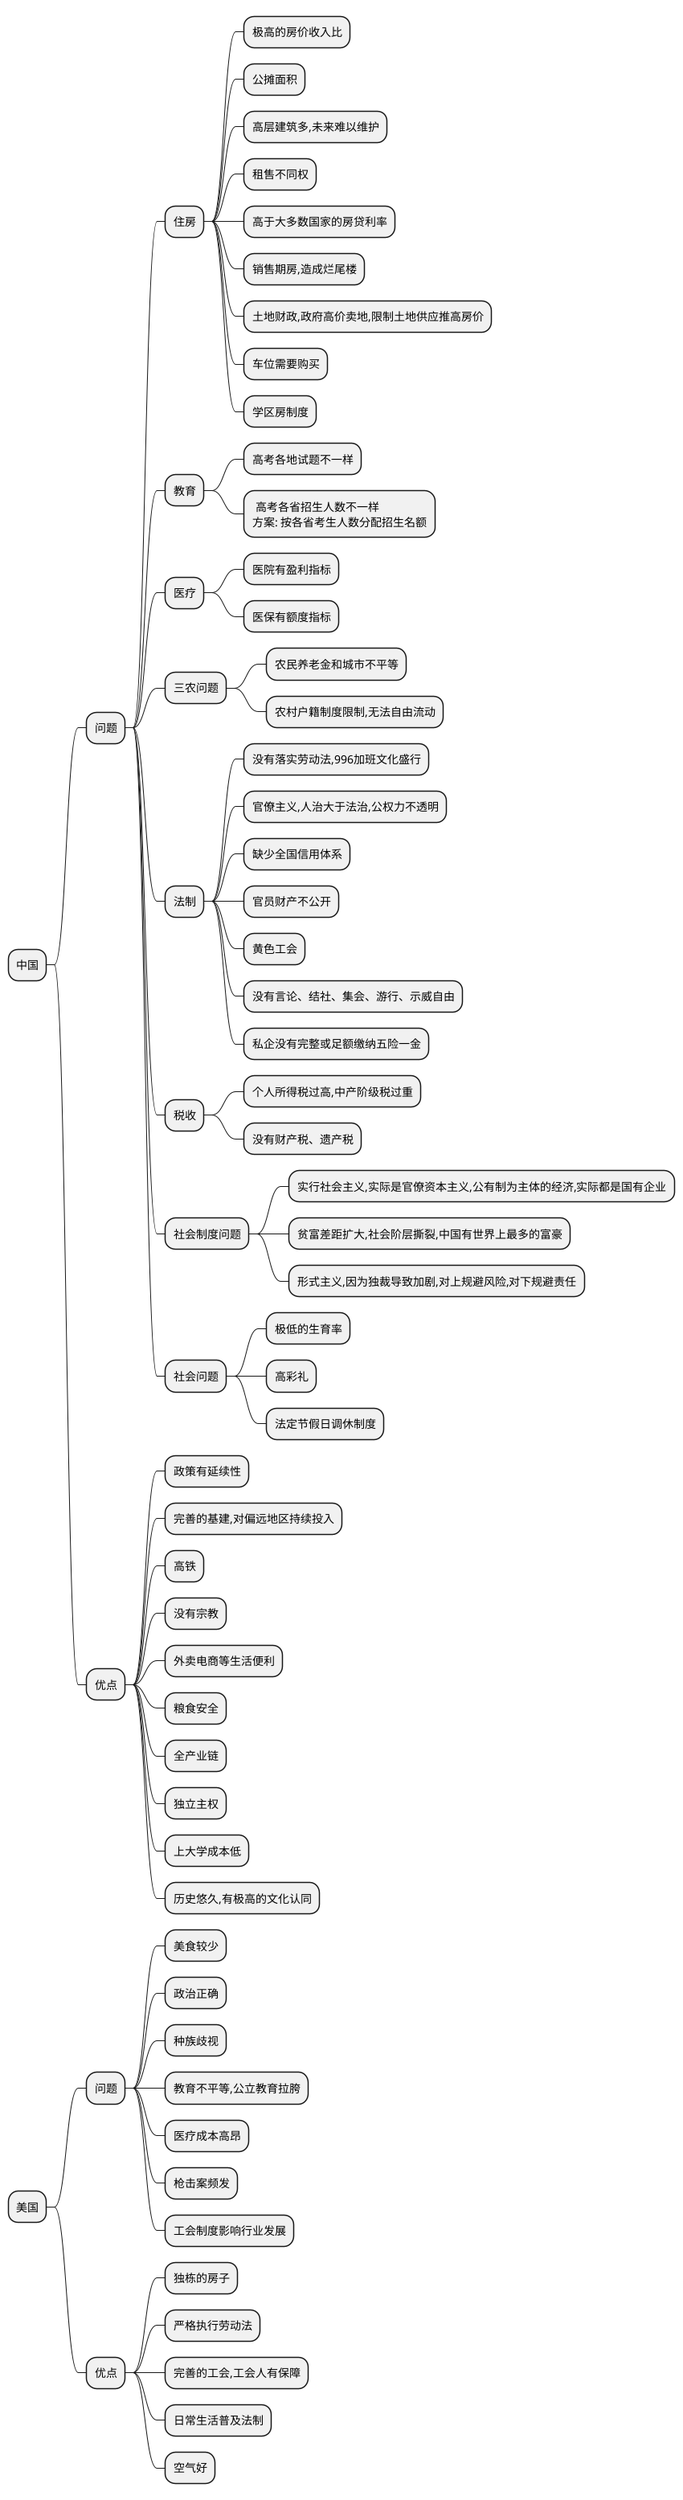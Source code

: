 @startmindmap 中国
* 中国
** 问题

*** 住房
**** 极高的房价收入比
**** 公摊面积
**** 高层建筑多,未来难以维护
**** 租售不同权
**** 高于大多数国家的房贷利率
**** 销售期房,造成烂尾楼
**** 土地财政,政府高价卖地,限制土地供应推高房价
**** 车位需要购买
**** 学区房制度


*** 教育
**** 高考各地试题不一样
****: 高考各省招生人数不一样
方案: 按各省考生人数分配招生名额;


*** 医疗
**** 医院有盈利指标
**** 医保有额度指标

*** 三农问题
**** 农民养老金和城市不平等
**** 农村户籍制度限制,无法自由流动

*** 法制
**** 没有落实劳动法,996加班文化盛行
**** 官僚主义,人治大于法治,公权力不透明
**** 缺少全国信用体系
**** 官员财产不公开
**** 黄色工会
**** 没有言论、结社、集会、游行、示威自由
**** 私企没有完整或足额缴纳五险一金

*** 税收
**** 个人所得税过高,中产阶级税过重
**** 没有财产税、遗产税

*** 社会制度问题
**** 实行社会主义,实际是官僚资本主义,公有制为主体的经济,实际都是国有企业
**** 贫富差距扩大,社会阶层撕裂,中国有世界上最多的富豪
**** 形式主义,因为独裁导致加剧,对上规避风险,对下规避责任

*** 社会问题
**** 极低的生育率
**** 高彩礼
**** 法定节假日调休制度


** 优点
*** 政策有延续性
*** 完善的基建,对偏远地区持续投入
*** 高铁
*** 没有宗教
*** 外卖电商等生活便利
*** 粮食安全
*** 全产业链
*** 独立主权
*** 上大学成本低
*** 历史悠久,有极高的文化认同



* 美国
** 问题
*** 美食较少
*** 政治正确
*** 种族歧视
*** 教育不平等,公立教育拉胯
*** 医疗成本高昂
*** 枪击案频发
*** 工会制度影响行业发展


** 优点
*** 独栋的房子
*** 严格执行劳动法
*** 完善的工会,工会人有保障
*** 日常生活普及法制
*** 空气好
@endmindmap